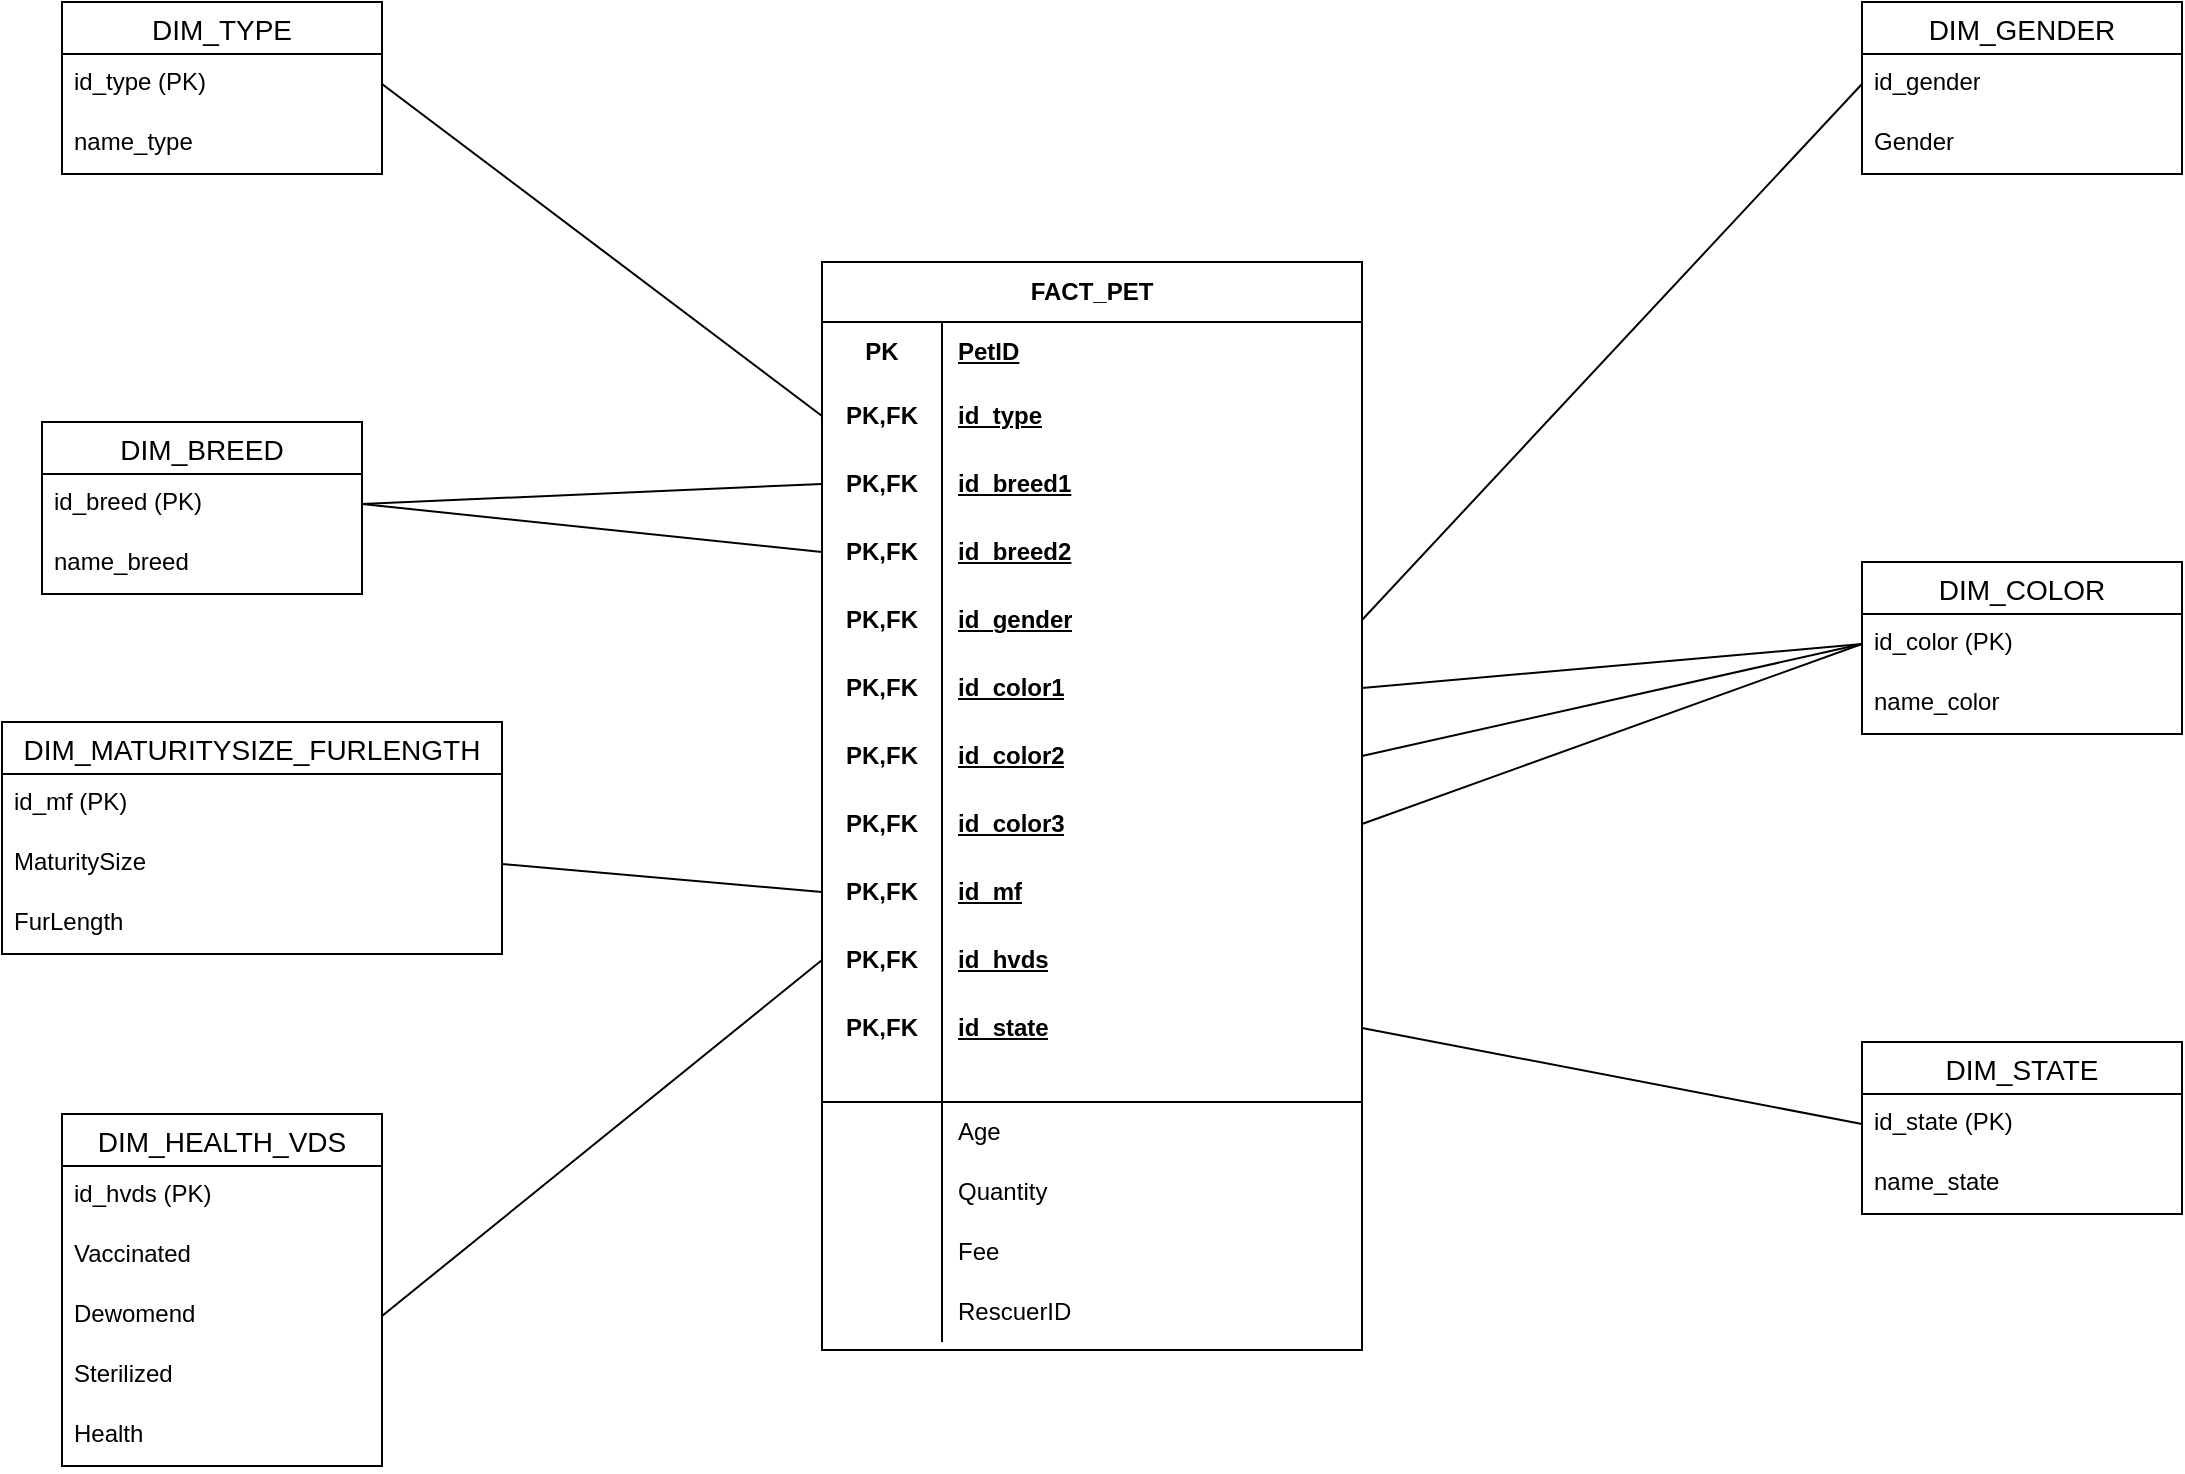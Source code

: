 <mxfile version="22.1.11" type="device">
  <diagram name="Page-1" id="OgyzmDDnwoDQmDSGzSeP">
    <mxGraphModel dx="1290" dy="629" grid="1" gridSize="10" guides="1" tooltips="1" connect="1" arrows="1" fold="1" page="1" pageScale="1" pageWidth="2339" pageHeight="3300" math="0" shadow="0">
      <root>
        <mxCell id="0" />
        <mxCell id="1" parent="0" />
        <mxCell id="K84v8rW9LnWhSvefzaGn-15" value="DIM_TYPE" style="swimlane;fontStyle=0;childLayout=stackLayout;horizontal=1;startSize=26;horizontalStack=0;resizeParent=1;resizeParentMax=0;resizeLast=0;collapsible=1;marginBottom=0;align=center;fontSize=14;" parent="1" vertex="1">
          <mxGeometry x="140" y="760" width="160" height="86" as="geometry" />
        </mxCell>
        <mxCell id="K84v8rW9LnWhSvefzaGn-16" value="id_type (PK)" style="text;strokeColor=none;fillColor=none;spacingLeft=4;spacingRight=4;overflow=hidden;rotatable=0;points=[[0,0.5],[1,0.5]];portConstraint=eastwest;fontSize=12;whiteSpace=wrap;html=1;" parent="K84v8rW9LnWhSvefzaGn-15" vertex="1">
          <mxGeometry y="26" width="160" height="30" as="geometry" />
        </mxCell>
        <mxCell id="K84v8rW9LnWhSvefzaGn-17" value="name_type" style="text;strokeColor=none;fillColor=none;spacingLeft=4;spacingRight=4;overflow=hidden;rotatable=0;points=[[0,0.5],[1,0.5]];portConstraint=eastwest;fontSize=12;whiteSpace=wrap;html=1;" parent="K84v8rW9LnWhSvefzaGn-15" vertex="1">
          <mxGeometry y="56" width="160" height="30" as="geometry" />
        </mxCell>
        <mxCell id="K84v8rW9LnWhSvefzaGn-19" value="DIM_BREED" style="swimlane;fontStyle=0;childLayout=stackLayout;horizontal=1;startSize=26;horizontalStack=0;resizeParent=1;resizeParentMax=0;resizeLast=0;collapsible=1;marginBottom=0;align=center;fontSize=14;" parent="1" vertex="1">
          <mxGeometry x="130" y="970" width="160" height="86" as="geometry" />
        </mxCell>
        <mxCell id="K84v8rW9LnWhSvefzaGn-20" value="id_breed (PK)" style="text;strokeColor=none;fillColor=none;spacingLeft=4;spacingRight=4;overflow=hidden;rotatable=0;points=[[0,0.5],[1,0.5]];portConstraint=eastwest;fontSize=12;whiteSpace=wrap;html=1;" parent="K84v8rW9LnWhSvefzaGn-19" vertex="1">
          <mxGeometry y="26" width="160" height="30" as="geometry" />
        </mxCell>
        <mxCell id="K84v8rW9LnWhSvefzaGn-21" value="name_breed" style="text;strokeColor=none;fillColor=none;spacingLeft=4;spacingRight=4;overflow=hidden;rotatable=0;points=[[0,0.5],[1,0.5]];portConstraint=eastwest;fontSize=12;whiteSpace=wrap;html=1;" parent="K84v8rW9LnWhSvefzaGn-19" vertex="1">
          <mxGeometry y="56" width="160" height="30" as="geometry" />
        </mxCell>
        <mxCell id="K84v8rW9LnWhSvefzaGn-27" value="DIM_COLOR" style="swimlane;fontStyle=0;childLayout=stackLayout;horizontal=1;startSize=26;horizontalStack=0;resizeParent=1;resizeParentMax=0;resizeLast=0;collapsible=1;marginBottom=0;align=center;fontSize=14;" parent="1" vertex="1">
          <mxGeometry x="1040" y="1040" width="160" height="86" as="geometry" />
        </mxCell>
        <mxCell id="K84v8rW9LnWhSvefzaGn-28" value="id_color (PK)" style="text;strokeColor=none;fillColor=none;spacingLeft=4;spacingRight=4;overflow=hidden;rotatable=0;points=[[0,0.5],[1,0.5]];portConstraint=eastwest;fontSize=12;whiteSpace=wrap;html=1;" parent="K84v8rW9LnWhSvefzaGn-27" vertex="1">
          <mxGeometry y="26" width="160" height="30" as="geometry" />
        </mxCell>
        <mxCell id="K84v8rW9LnWhSvefzaGn-29" value="name_color" style="text;strokeColor=none;fillColor=none;spacingLeft=4;spacingRight=4;overflow=hidden;rotatable=0;points=[[0,0.5],[1,0.5]];portConstraint=eastwest;fontSize=12;whiteSpace=wrap;html=1;" parent="K84v8rW9LnWhSvefzaGn-27" vertex="1">
          <mxGeometry y="56" width="160" height="30" as="geometry" />
        </mxCell>
        <mxCell id="K84v8rW9LnWhSvefzaGn-35" value="DIM_STATE" style="swimlane;fontStyle=0;childLayout=stackLayout;horizontal=1;startSize=26;horizontalStack=0;resizeParent=1;resizeParentMax=0;resizeLast=0;collapsible=1;marginBottom=0;align=center;fontSize=14;" parent="1" vertex="1">
          <mxGeometry x="1040" y="1280" width="160" height="86" as="geometry" />
        </mxCell>
        <mxCell id="K84v8rW9LnWhSvefzaGn-36" value="id_state (PK)" style="text;strokeColor=none;fillColor=none;spacingLeft=4;spacingRight=4;overflow=hidden;rotatable=0;points=[[0,0.5],[1,0.5]];portConstraint=eastwest;fontSize=12;whiteSpace=wrap;html=1;" parent="K84v8rW9LnWhSvefzaGn-35" vertex="1">
          <mxGeometry y="26" width="160" height="30" as="geometry" />
        </mxCell>
        <mxCell id="K84v8rW9LnWhSvefzaGn-37" value="name_state" style="text;strokeColor=none;fillColor=none;spacingLeft=4;spacingRight=4;overflow=hidden;rotatable=0;points=[[0,0.5],[1,0.5]];portConstraint=eastwest;fontSize=12;whiteSpace=wrap;html=1;" parent="K84v8rW9LnWhSvefzaGn-35" vertex="1">
          <mxGeometry y="56" width="160" height="30" as="geometry" />
        </mxCell>
        <mxCell id="K84v8rW9LnWhSvefzaGn-64" value="FACT_PET" style="shape=table;startSize=30;container=1;collapsible=1;childLayout=tableLayout;fixedRows=1;rowLines=0;fontStyle=1;align=center;resizeLast=1;html=1;whiteSpace=wrap;" parent="1" vertex="1">
          <mxGeometry x="520" y="890" width="270" height="544" as="geometry" />
        </mxCell>
        <mxCell id="K84v8rW9LnWhSvefzaGn-65" value="" style="shape=tableRow;horizontal=0;startSize=0;swimlaneHead=0;swimlaneBody=0;fillColor=none;collapsible=0;dropTarget=0;points=[[0,0.5],[1,0.5]];portConstraint=eastwest;top=0;left=0;right=0;bottom=0;html=1;" parent="K84v8rW9LnWhSvefzaGn-64" vertex="1">
          <mxGeometry y="30" width="270" height="30" as="geometry" />
        </mxCell>
        <mxCell id="K84v8rW9LnWhSvefzaGn-66" value="PK" style="shape=partialRectangle;connectable=0;fillColor=none;top=0;left=0;bottom=0;right=0;fontStyle=1;overflow=hidden;html=1;whiteSpace=wrap;" parent="K84v8rW9LnWhSvefzaGn-65" vertex="1">
          <mxGeometry width="60" height="30" as="geometry">
            <mxRectangle width="60" height="30" as="alternateBounds" />
          </mxGeometry>
        </mxCell>
        <mxCell id="K84v8rW9LnWhSvefzaGn-67" value="PetID" style="shape=partialRectangle;connectable=0;fillColor=none;top=0;left=0;bottom=0;right=0;align=left;spacingLeft=6;fontStyle=5;overflow=hidden;html=1;whiteSpace=wrap;" parent="K84v8rW9LnWhSvefzaGn-65" vertex="1">
          <mxGeometry x="60" width="210" height="30" as="geometry">
            <mxRectangle width="210" height="30" as="alternateBounds" />
          </mxGeometry>
        </mxCell>
        <mxCell id="K84v8rW9LnWhSvefzaGn-92" value="" style="shape=tableRow;horizontal=0;startSize=0;swimlaneHead=0;swimlaneBody=0;fillColor=none;collapsible=0;dropTarget=0;points=[[0,0.5],[1,0.5]];portConstraint=eastwest;top=0;left=0;right=0;bottom=0;html=1;" parent="K84v8rW9LnWhSvefzaGn-64" vertex="1">
          <mxGeometry y="60" width="270" height="34" as="geometry" />
        </mxCell>
        <mxCell id="K84v8rW9LnWhSvefzaGn-93" value="PK,FK" style="shape=partialRectangle;connectable=0;fillColor=none;top=0;left=0;bottom=0;right=0;fontStyle=1;overflow=hidden;html=1;whiteSpace=wrap;" parent="K84v8rW9LnWhSvefzaGn-92" vertex="1">
          <mxGeometry width="60" height="34" as="geometry">
            <mxRectangle width="60" height="34" as="alternateBounds" />
          </mxGeometry>
        </mxCell>
        <mxCell id="K84v8rW9LnWhSvefzaGn-94" value="id_type" style="shape=partialRectangle;connectable=0;fillColor=none;top=0;left=0;bottom=0;right=0;align=left;spacingLeft=6;fontStyle=5;overflow=hidden;html=1;whiteSpace=wrap;" parent="K84v8rW9LnWhSvefzaGn-92" vertex="1">
          <mxGeometry x="60" width="210" height="34" as="geometry">
            <mxRectangle width="210" height="34" as="alternateBounds" />
          </mxGeometry>
        </mxCell>
        <mxCell id="K84v8rW9LnWhSvefzaGn-96" value="" style="shape=tableRow;horizontal=0;startSize=0;swimlaneHead=0;swimlaneBody=0;fillColor=none;collapsible=0;dropTarget=0;points=[[0,0.5],[1,0.5]];portConstraint=eastwest;top=0;left=0;right=0;bottom=0;html=1;" parent="K84v8rW9LnWhSvefzaGn-64" vertex="1">
          <mxGeometry y="94" width="270" height="34" as="geometry" />
        </mxCell>
        <mxCell id="K84v8rW9LnWhSvefzaGn-97" value="PK,FK" style="shape=partialRectangle;connectable=0;fillColor=none;top=0;left=0;bottom=0;right=0;fontStyle=1;overflow=hidden;html=1;whiteSpace=wrap;" parent="K84v8rW9LnWhSvefzaGn-96" vertex="1">
          <mxGeometry width="60" height="34" as="geometry">
            <mxRectangle width="60" height="34" as="alternateBounds" />
          </mxGeometry>
        </mxCell>
        <mxCell id="K84v8rW9LnWhSvefzaGn-98" value="id_breed1" style="shape=partialRectangle;connectable=0;fillColor=none;top=0;left=0;bottom=0;right=0;align=left;spacingLeft=6;fontStyle=5;overflow=hidden;html=1;whiteSpace=wrap;" parent="K84v8rW9LnWhSvefzaGn-96" vertex="1">
          <mxGeometry x="60" width="210" height="34" as="geometry">
            <mxRectangle width="210" height="34" as="alternateBounds" />
          </mxGeometry>
        </mxCell>
        <mxCell id="K84v8rW9LnWhSvefzaGn-136" value="" style="shape=tableRow;horizontal=0;startSize=0;swimlaneHead=0;swimlaneBody=0;fillColor=none;collapsible=0;dropTarget=0;points=[[0,0.5],[1,0.5]];portConstraint=eastwest;top=0;left=0;right=0;bottom=0;html=1;" parent="K84v8rW9LnWhSvefzaGn-64" vertex="1">
          <mxGeometry y="128" width="270" height="34" as="geometry" />
        </mxCell>
        <mxCell id="K84v8rW9LnWhSvefzaGn-137" value="PK,FK" style="shape=partialRectangle;connectable=0;fillColor=none;top=0;left=0;bottom=0;right=0;fontStyle=1;overflow=hidden;html=1;whiteSpace=wrap;" parent="K84v8rW9LnWhSvefzaGn-136" vertex="1">
          <mxGeometry width="60" height="34" as="geometry">
            <mxRectangle width="60" height="34" as="alternateBounds" />
          </mxGeometry>
        </mxCell>
        <mxCell id="K84v8rW9LnWhSvefzaGn-138" value="id_breed2" style="shape=partialRectangle;connectable=0;fillColor=none;top=0;left=0;bottom=0;right=0;align=left;spacingLeft=6;fontStyle=5;overflow=hidden;html=1;whiteSpace=wrap;" parent="K84v8rW9LnWhSvefzaGn-136" vertex="1">
          <mxGeometry x="60" width="210" height="34" as="geometry">
            <mxRectangle width="210" height="34" as="alternateBounds" />
          </mxGeometry>
        </mxCell>
        <mxCell id="7EuVzjhOuL0zNSIIq3fD-13" value="" style="shape=tableRow;horizontal=0;startSize=0;swimlaneHead=0;swimlaneBody=0;fillColor=none;collapsible=0;dropTarget=0;points=[[0,0.5],[1,0.5]];portConstraint=eastwest;top=0;left=0;right=0;bottom=0;html=1;" vertex="1" parent="K84v8rW9LnWhSvefzaGn-64">
          <mxGeometry y="162" width="270" height="34" as="geometry" />
        </mxCell>
        <mxCell id="7EuVzjhOuL0zNSIIq3fD-14" value="PK,FK" style="shape=partialRectangle;connectable=0;fillColor=none;top=0;left=0;bottom=0;right=0;fontStyle=1;overflow=hidden;html=1;whiteSpace=wrap;" vertex="1" parent="7EuVzjhOuL0zNSIIq3fD-13">
          <mxGeometry width="60" height="34" as="geometry">
            <mxRectangle width="60" height="34" as="alternateBounds" />
          </mxGeometry>
        </mxCell>
        <mxCell id="7EuVzjhOuL0zNSIIq3fD-15" value="id_gender" style="shape=partialRectangle;connectable=0;fillColor=none;top=0;left=0;bottom=0;right=0;align=left;spacingLeft=6;fontStyle=5;overflow=hidden;html=1;whiteSpace=wrap;" vertex="1" parent="7EuVzjhOuL0zNSIIq3fD-13">
          <mxGeometry x="60" width="210" height="34" as="geometry">
            <mxRectangle width="210" height="34" as="alternateBounds" />
          </mxGeometry>
        </mxCell>
        <mxCell id="7EuVzjhOuL0zNSIIq3fD-5" value="" style="shape=tableRow;horizontal=0;startSize=0;swimlaneHead=0;swimlaneBody=0;fillColor=none;collapsible=0;dropTarget=0;points=[[0,0.5],[1,0.5]];portConstraint=eastwest;top=0;left=0;right=0;bottom=0;html=1;" vertex="1" parent="K84v8rW9LnWhSvefzaGn-64">
          <mxGeometry y="196" width="270" height="34" as="geometry" />
        </mxCell>
        <mxCell id="7EuVzjhOuL0zNSIIq3fD-6" value="PK,FK" style="shape=partialRectangle;connectable=0;fillColor=none;top=0;left=0;bottom=0;right=0;fontStyle=1;overflow=hidden;html=1;whiteSpace=wrap;" vertex="1" parent="7EuVzjhOuL0zNSIIq3fD-5">
          <mxGeometry width="60" height="34" as="geometry">
            <mxRectangle width="60" height="34" as="alternateBounds" />
          </mxGeometry>
        </mxCell>
        <mxCell id="7EuVzjhOuL0zNSIIq3fD-7" value="id_color1" style="shape=partialRectangle;connectable=0;fillColor=none;top=0;left=0;bottom=0;right=0;align=left;spacingLeft=6;fontStyle=5;overflow=hidden;html=1;whiteSpace=wrap;" vertex="1" parent="7EuVzjhOuL0zNSIIq3fD-5">
          <mxGeometry x="60" width="210" height="34" as="geometry">
            <mxRectangle width="210" height="34" as="alternateBounds" />
          </mxGeometry>
        </mxCell>
        <mxCell id="7EuVzjhOuL0zNSIIq3fD-19" value="" style="shape=tableRow;horizontal=0;startSize=0;swimlaneHead=0;swimlaneBody=0;fillColor=none;collapsible=0;dropTarget=0;points=[[0,0.5],[1,0.5]];portConstraint=eastwest;top=0;left=0;right=0;bottom=0;html=1;" vertex="1" parent="K84v8rW9LnWhSvefzaGn-64">
          <mxGeometry y="230" width="270" height="34" as="geometry" />
        </mxCell>
        <mxCell id="7EuVzjhOuL0zNSIIq3fD-20" value="PK,FK" style="shape=partialRectangle;connectable=0;fillColor=none;top=0;left=0;bottom=0;right=0;fontStyle=1;overflow=hidden;html=1;whiteSpace=wrap;" vertex="1" parent="7EuVzjhOuL0zNSIIq3fD-19">
          <mxGeometry width="60" height="34" as="geometry">
            <mxRectangle width="60" height="34" as="alternateBounds" />
          </mxGeometry>
        </mxCell>
        <mxCell id="7EuVzjhOuL0zNSIIq3fD-21" value="id_color2" style="shape=partialRectangle;connectable=0;fillColor=none;top=0;left=0;bottom=0;right=0;align=left;spacingLeft=6;fontStyle=5;overflow=hidden;html=1;whiteSpace=wrap;" vertex="1" parent="7EuVzjhOuL0zNSIIq3fD-19">
          <mxGeometry x="60" width="210" height="34" as="geometry">
            <mxRectangle width="210" height="34" as="alternateBounds" />
          </mxGeometry>
        </mxCell>
        <mxCell id="7EuVzjhOuL0zNSIIq3fD-16" value="" style="shape=tableRow;horizontal=0;startSize=0;swimlaneHead=0;swimlaneBody=0;fillColor=none;collapsible=0;dropTarget=0;points=[[0,0.5],[1,0.5]];portConstraint=eastwest;top=0;left=0;right=0;bottom=0;html=1;" vertex="1" parent="K84v8rW9LnWhSvefzaGn-64">
          <mxGeometry y="264" width="270" height="34" as="geometry" />
        </mxCell>
        <mxCell id="7EuVzjhOuL0zNSIIq3fD-17" value="PK,FK" style="shape=partialRectangle;connectable=0;fillColor=none;top=0;left=0;bottom=0;right=0;fontStyle=1;overflow=hidden;html=1;whiteSpace=wrap;" vertex="1" parent="7EuVzjhOuL0zNSIIq3fD-16">
          <mxGeometry width="60" height="34" as="geometry">
            <mxRectangle width="60" height="34" as="alternateBounds" />
          </mxGeometry>
        </mxCell>
        <mxCell id="7EuVzjhOuL0zNSIIq3fD-18" value="id_color3" style="shape=partialRectangle;connectable=0;fillColor=none;top=0;left=0;bottom=0;right=0;align=left;spacingLeft=6;fontStyle=5;overflow=hidden;html=1;whiteSpace=wrap;" vertex="1" parent="7EuVzjhOuL0zNSIIq3fD-16">
          <mxGeometry x="60" width="210" height="34" as="geometry">
            <mxRectangle width="210" height="34" as="alternateBounds" />
          </mxGeometry>
        </mxCell>
        <mxCell id="7EuVzjhOuL0zNSIIq3fD-38" value="" style="shape=tableRow;horizontal=0;startSize=0;swimlaneHead=0;swimlaneBody=0;fillColor=none;collapsible=0;dropTarget=0;points=[[0,0.5],[1,0.5]];portConstraint=eastwest;top=0;left=0;right=0;bottom=0;html=1;" vertex="1" parent="K84v8rW9LnWhSvefzaGn-64">
          <mxGeometry y="298" width="270" height="34" as="geometry" />
        </mxCell>
        <mxCell id="7EuVzjhOuL0zNSIIq3fD-39" value="PK,FK" style="shape=partialRectangle;connectable=0;fillColor=none;top=0;left=0;bottom=0;right=0;fontStyle=1;overflow=hidden;html=1;whiteSpace=wrap;" vertex="1" parent="7EuVzjhOuL0zNSIIq3fD-38">
          <mxGeometry width="60" height="34" as="geometry">
            <mxRectangle width="60" height="34" as="alternateBounds" />
          </mxGeometry>
        </mxCell>
        <mxCell id="7EuVzjhOuL0zNSIIq3fD-40" value="id_mf" style="shape=partialRectangle;connectable=0;fillColor=none;top=0;left=0;bottom=0;right=0;align=left;spacingLeft=6;fontStyle=5;overflow=hidden;html=1;whiteSpace=wrap;" vertex="1" parent="7EuVzjhOuL0zNSIIq3fD-38">
          <mxGeometry x="60" width="210" height="34" as="geometry">
            <mxRectangle width="210" height="34" as="alternateBounds" />
          </mxGeometry>
        </mxCell>
        <mxCell id="7EuVzjhOuL0zNSIIq3fD-52" value="" style="shape=tableRow;horizontal=0;startSize=0;swimlaneHead=0;swimlaneBody=0;fillColor=none;collapsible=0;dropTarget=0;points=[[0,0.5],[1,0.5]];portConstraint=eastwest;top=0;left=0;right=0;bottom=0;html=1;" vertex="1" parent="K84v8rW9LnWhSvefzaGn-64">
          <mxGeometry y="332" width="270" height="34" as="geometry" />
        </mxCell>
        <mxCell id="7EuVzjhOuL0zNSIIq3fD-53" value="PK,FK" style="shape=partialRectangle;connectable=0;fillColor=none;top=0;left=0;bottom=0;right=0;fontStyle=1;overflow=hidden;html=1;whiteSpace=wrap;" vertex="1" parent="7EuVzjhOuL0zNSIIq3fD-52">
          <mxGeometry width="60" height="34" as="geometry">
            <mxRectangle width="60" height="34" as="alternateBounds" />
          </mxGeometry>
        </mxCell>
        <mxCell id="7EuVzjhOuL0zNSIIq3fD-54" value="id_hvds" style="shape=partialRectangle;connectable=0;fillColor=none;top=0;left=0;bottom=0;right=0;align=left;spacingLeft=6;fontStyle=5;overflow=hidden;html=1;whiteSpace=wrap;" vertex="1" parent="7EuVzjhOuL0zNSIIq3fD-52">
          <mxGeometry x="60" width="210" height="34" as="geometry">
            <mxRectangle width="210" height="34" as="alternateBounds" />
          </mxGeometry>
        </mxCell>
        <mxCell id="K84v8rW9LnWhSvefzaGn-133" value="" style="shape=tableRow;horizontal=0;startSize=0;swimlaneHead=0;swimlaneBody=0;fillColor=none;collapsible=0;dropTarget=0;points=[[0,0.5],[1,0.5]];portConstraint=eastwest;top=0;left=0;right=0;bottom=0;html=1;" parent="K84v8rW9LnWhSvefzaGn-64" vertex="1">
          <mxGeometry y="366" width="270" height="34" as="geometry" />
        </mxCell>
        <mxCell id="K84v8rW9LnWhSvefzaGn-134" value="PK,FK" style="shape=partialRectangle;connectable=0;fillColor=none;top=0;left=0;bottom=0;right=0;fontStyle=1;overflow=hidden;html=1;whiteSpace=wrap;" parent="K84v8rW9LnWhSvefzaGn-133" vertex="1">
          <mxGeometry width="60" height="34" as="geometry">
            <mxRectangle width="60" height="34" as="alternateBounds" />
          </mxGeometry>
        </mxCell>
        <mxCell id="K84v8rW9LnWhSvefzaGn-135" value="id_state" style="shape=partialRectangle;connectable=0;fillColor=none;top=0;left=0;bottom=0;right=0;align=left;spacingLeft=6;fontStyle=5;overflow=hidden;html=1;whiteSpace=wrap;" parent="K84v8rW9LnWhSvefzaGn-133" vertex="1">
          <mxGeometry x="60" width="210" height="34" as="geometry">
            <mxRectangle width="210" height="34" as="alternateBounds" />
          </mxGeometry>
        </mxCell>
        <mxCell id="K84v8rW9LnWhSvefzaGn-68" value="" style="shape=tableRow;horizontal=0;startSize=0;swimlaneHead=0;swimlaneBody=0;fillColor=none;collapsible=0;dropTarget=0;points=[[0,0.5],[1,0.5]];portConstraint=eastwest;top=0;left=0;right=0;bottom=1;html=1;" parent="K84v8rW9LnWhSvefzaGn-64" vertex="1">
          <mxGeometry y="400" width="270" height="20" as="geometry" />
        </mxCell>
        <mxCell id="K84v8rW9LnWhSvefzaGn-69" value="" style="shape=partialRectangle;connectable=0;fillColor=none;top=0;left=0;bottom=0;right=0;fontStyle=1;overflow=hidden;html=1;whiteSpace=wrap;" parent="K84v8rW9LnWhSvefzaGn-68" vertex="1">
          <mxGeometry width="60" height="20" as="geometry">
            <mxRectangle width="60" height="20" as="alternateBounds" />
          </mxGeometry>
        </mxCell>
        <mxCell id="K84v8rW9LnWhSvefzaGn-70" value="" style="shape=partialRectangle;connectable=0;fillColor=none;top=0;left=0;bottom=0;right=0;align=left;spacingLeft=6;fontStyle=5;overflow=hidden;html=1;whiteSpace=wrap;" parent="K84v8rW9LnWhSvefzaGn-68" vertex="1">
          <mxGeometry x="60" width="210" height="20" as="geometry">
            <mxRectangle width="210" height="20" as="alternateBounds" />
          </mxGeometry>
        </mxCell>
        <mxCell id="K84v8rW9LnWhSvefzaGn-71" value="" style="shape=tableRow;horizontal=0;startSize=0;swimlaneHead=0;swimlaneBody=0;fillColor=none;collapsible=0;dropTarget=0;points=[[0,0.5],[1,0.5]];portConstraint=eastwest;top=0;left=0;right=0;bottom=0;html=1;" parent="K84v8rW9LnWhSvefzaGn-64" vertex="1">
          <mxGeometry y="420" width="270" height="30" as="geometry" />
        </mxCell>
        <mxCell id="K84v8rW9LnWhSvefzaGn-72" value="" style="shape=partialRectangle;connectable=0;fillColor=none;top=0;left=0;bottom=0;right=0;editable=1;overflow=hidden;html=1;whiteSpace=wrap;" parent="K84v8rW9LnWhSvefzaGn-71" vertex="1">
          <mxGeometry width="60" height="30" as="geometry">
            <mxRectangle width="60" height="30" as="alternateBounds" />
          </mxGeometry>
        </mxCell>
        <mxCell id="K84v8rW9LnWhSvefzaGn-73" value="Age" style="shape=partialRectangle;connectable=0;fillColor=none;top=0;left=0;bottom=0;right=0;align=left;spacingLeft=6;overflow=hidden;html=1;whiteSpace=wrap;" parent="K84v8rW9LnWhSvefzaGn-71" vertex="1">
          <mxGeometry x="60" width="210" height="30" as="geometry">
            <mxRectangle width="210" height="30" as="alternateBounds" />
          </mxGeometry>
        </mxCell>
        <mxCell id="K84v8rW9LnWhSvefzaGn-154" value="" style="shape=tableRow;horizontal=0;startSize=0;swimlaneHead=0;swimlaneBody=0;fillColor=none;collapsible=0;dropTarget=0;points=[[0,0.5],[1,0.5]];portConstraint=eastwest;top=0;left=0;right=0;bottom=0;html=1;" parent="K84v8rW9LnWhSvefzaGn-64" vertex="1">
          <mxGeometry y="450" width="270" height="30" as="geometry" />
        </mxCell>
        <mxCell id="K84v8rW9LnWhSvefzaGn-155" value="" style="shape=partialRectangle;connectable=0;fillColor=none;top=0;left=0;bottom=0;right=0;editable=1;overflow=hidden;html=1;whiteSpace=wrap;" parent="K84v8rW9LnWhSvefzaGn-154" vertex="1">
          <mxGeometry width="60" height="30" as="geometry">
            <mxRectangle width="60" height="30" as="alternateBounds" />
          </mxGeometry>
        </mxCell>
        <mxCell id="K84v8rW9LnWhSvefzaGn-156" value="Quantity" style="shape=partialRectangle;connectable=0;fillColor=none;top=0;left=0;bottom=0;right=0;align=left;spacingLeft=6;overflow=hidden;html=1;whiteSpace=wrap;" parent="K84v8rW9LnWhSvefzaGn-154" vertex="1">
          <mxGeometry x="60" width="210" height="30" as="geometry">
            <mxRectangle width="210" height="30" as="alternateBounds" />
          </mxGeometry>
        </mxCell>
        <mxCell id="K84v8rW9LnWhSvefzaGn-157" value="" style="shape=tableRow;horizontal=0;startSize=0;swimlaneHead=0;swimlaneBody=0;fillColor=none;collapsible=0;dropTarget=0;points=[[0,0.5],[1,0.5]];portConstraint=eastwest;top=0;left=0;right=0;bottom=0;html=1;" parent="K84v8rW9LnWhSvefzaGn-64" vertex="1">
          <mxGeometry y="480" width="270" height="30" as="geometry" />
        </mxCell>
        <mxCell id="K84v8rW9LnWhSvefzaGn-158" value="" style="shape=partialRectangle;connectable=0;fillColor=none;top=0;left=0;bottom=0;right=0;editable=1;overflow=hidden;html=1;whiteSpace=wrap;" parent="K84v8rW9LnWhSvefzaGn-157" vertex="1">
          <mxGeometry width="60" height="30" as="geometry">
            <mxRectangle width="60" height="30" as="alternateBounds" />
          </mxGeometry>
        </mxCell>
        <mxCell id="K84v8rW9LnWhSvefzaGn-159" value="Fee" style="shape=partialRectangle;connectable=0;fillColor=none;top=0;left=0;bottom=0;right=0;align=left;spacingLeft=6;overflow=hidden;html=1;whiteSpace=wrap;" parent="K84v8rW9LnWhSvefzaGn-157" vertex="1">
          <mxGeometry x="60" width="210" height="30" as="geometry">
            <mxRectangle width="210" height="30" as="alternateBounds" />
          </mxGeometry>
        </mxCell>
        <mxCell id="K84v8rW9LnWhSvefzaGn-160" value="" style="shape=tableRow;horizontal=0;startSize=0;swimlaneHead=0;swimlaneBody=0;fillColor=none;collapsible=0;dropTarget=0;points=[[0,0.5],[1,0.5]];portConstraint=eastwest;top=0;left=0;right=0;bottom=0;html=1;" parent="K84v8rW9LnWhSvefzaGn-64" vertex="1">
          <mxGeometry y="510" width="270" height="30" as="geometry" />
        </mxCell>
        <mxCell id="K84v8rW9LnWhSvefzaGn-161" value="" style="shape=partialRectangle;connectable=0;fillColor=none;top=0;left=0;bottom=0;right=0;editable=1;overflow=hidden;html=1;whiteSpace=wrap;" parent="K84v8rW9LnWhSvefzaGn-160" vertex="1">
          <mxGeometry width="60" height="30" as="geometry">
            <mxRectangle width="60" height="30" as="alternateBounds" />
          </mxGeometry>
        </mxCell>
        <mxCell id="K84v8rW9LnWhSvefzaGn-162" value="RescuerID" style="shape=partialRectangle;connectable=0;fillColor=none;top=0;left=0;bottom=0;right=0;align=left;spacingLeft=6;overflow=hidden;html=1;whiteSpace=wrap;" parent="K84v8rW9LnWhSvefzaGn-160" vertex="1">
          <mxGeometry x="60" width="210" height="30" as="geometry">
            <mxRectangle width="210" height="30" as="alternateBounds" />
          </mxGeometry>
        </mxCell>
        <mxCell id="K84v8rW9LnWhSvefzaGn-177" value="" style="endArrow=none;html=1;rounded=0;entryX=0;entryY=0.5;entryDx=0;entryDy=0;exitX=1;exitY=0.5;exitDx=0;exitDy=0;" parent="1" source="K84v8rW9LnWhSvefzaGn-16" target="K84v8rW9LnWhSvefzaGn-92" edge="1">
          <mxGeometry relative="1" as="geometry">
            <mxPoint x="210" y="1180" as="sourcePoint" />
            <mxPoint x="520" y="1185" as="targetPoint" />
          </mxGeometry>
        </mxCell>
        <mxCell id="K84v8rW9LnWhSvefzaGn-178" value="" style="endArrow=none;html=1;rounded=0;entryX=0;entryY=0.5;entryDx=0;entryDy=0;exitX=1;exitY=0.5;exitDx=0;exitDy=0;" parent="1" source="K84v8rW9LnWhSvefzaGn-20" target="K84v8rW9LnWhSvefzaGn-96" edge="1">
          <mxGeometry relative="1" as="geometry">
            <mxPoint x="200" y="1200" as="sourcePoint" />
            <mxPoint x="520" y="1185" as="targetPoint" />
          </mxGeometry>
        </mxCell>
        <mxCell id="K84v8rW9LnWhSvefzaGn-179" value="" style="endArrow=none;html=1;rounded=0;entryX=0;entryY=0.5;entryDx=0;entryDy=0;exitX=1;exitY=0.5;exitDx=0;exitDy=0;" parent="1" source="K84v8rW9LnWhSvefzaGn-133" target="K84v8rW9LnWhSvefzaGn-36" edge="1">
          <mxGeometry relative="1" as="geometry">
            <mxPoint x="880" y="1160" as="sourcePoint" />
            <mxPoint x="1040" y="1160" as="targetPoint" />
          </mxGeometry>
        </mxCell>
        <mxCell id="K84v8rW9LnWhSvefzaGn-180" value="" style="endArrow=none;html=1;rounded=0;entryX=0;entryY=0.5;entryDx=0;entryDy=0;exitX=1;exitY=0.5;exitDx=0;exitDy=0;" parent="1" source="7EuVzjhOuL0zNSIIq3fD-5" target="K84v8rW9LnWhSvefzaGn-28" edge="1">
          <mxGeometry relative="1" as="geometry">
            <mxPoint x="790" y="1185" as="sourcePoint" />
            <mxPoint x="1020" y="1260" as="targetPoint" />
          </mxGeometry>
        </mxCell>
        <mxCell id="7EuVzjhOuL0zNSIIq3fD-8" value="" style="endArrow=none;html=1;rounded=0;entryX=0;entryY=0.5;entryDx=0;entryDy=0;exitX=1;exitY=0.5;exitDx=0;exitDy=0;" edge="1" parent="1" source="7EuVzjhOuL0zNSIIq3fD-13" target="7EuVzjhOuL0zNSIIq3fD-29">
          <mxGeometry width="50" height="50" relative="1" as="geometry">
            <mxPoint x="880" y="960" as="sourcePoint" />
            <mxPoint x="1020" y="835" as="targetPoint" />
          </mxGeometry>
        </mxCell>
        <mxCell id="7EuVzjhOuL0zNSIIq3fD-22" value="" style="endArrow=none;html=1;rounded=0;entryX=0;entryY=0.5;entryDx=0;entryDy=0;exitX=1;exitY=0.5;exitDx=0;exitDy=0;" edge="1" parent="1" source="K84v8rW9LnWhSvefzaGn-20" target="K84v8rW9LnWhSvefzaGn-136">
          <mxGeometry width="50" height="50" relative="1" as="geometry">
            <mxPoint x="340" y="1220" as="sourcePoint" />
            <mxPoint x="390" y="1170" as="targetPoint" />
          </mxGeometry>
        </mxCell>
        <mxCell id="7EuVzjhOuL0zNSIIq3fD-28" value="DIM_GENDER" style="swimlane;fontStyle=0;childLayout=stackLayout;horizontal=1;startSize=26;horizontalStack=0;resizeParent=1;resizeParentMax=0;resizeLast=0;collapsible=1;marginBottom=0;align=center;fontSize=14;" vertex="1" parent="1">
          <mxGeometry x="1040" y="760" width="160" height="86" as="geometry" />
        </mxCell>
        <mxCell id="7EuVzjhOuL0zNSIIq3fD-29" value="id_gender" style="text;strokeColor=none;fillColor=none;spacingLeft=4;spacingRight=4;overflow=hidden;rotatable=0;points=[[0,0.5],[1,0.5]];portConstraint=eastwest;fontSize=12;whiteSpace=wrap;html=1;" vertex="1" parent="7EuVzjhOuL0zNSIIq3fD-28">
          <mxGeometry y="26" width="160" height="30" as="geometry" />
        </mxCell>
        <mxCell id="7EuVzjhOuL0zNSIIq3fD-30" value="Gender" style="text;strokeColor=none;fillColor=none;spacingLeft=4;spacingRight=4;overflow=hidden;rotatable=0;points=[[0,0.5],[1,0.5]];portConstraint=eastwest;fontSize=12;whiteSpace=wrap;html=1;" vertex="1" parent="7EuVzjhOuL0zNSIIq3fD-28">
          <mxGeometry y="56" width="160" height="30" as="geometry" />
        </mxCell>
        <mxCell id="7EuVzjhOuL0zNSIIq3fD-32" value="" style="endArrow=none;html=1;rounded=0;entryX=0;entryY=0.5;entryDx=0;entryDy=0;exitX=1;exitY=0.5;exitDx=0;exitDy=0;" edge="1" parent="1" source="7EuVzjhOuL0zNSIIq3fD-19" target="K84v8rW9LnWhSvefzaGn-28">
          <mxGeometry width="50" height="50" relative="1" as="geometry">
            <mxPoint x="880" y="1190" as="sourcePoint" />
            <mxPoint x="930" y="1140" as="targetPoint" />
          </mxGeometry>
        </mxCell>
        <mxCell id="7EuVzjhOuL0zNSIIq3fD-33" value="" style="endArrow=none;html=1;rounded=0;entryX=0;entryY=0.5;entryDx=0;entryDy=0;exitX=1;exitY=0.5;exitDx=0;exitDy=0;" edge="1" parent="1" source="7EuVzjhOuL0zNSIIq3fD-16" target="K84v8rW9LnWhSvefzaGn-28">
          <mxGeometry relative="1" as="geometry">
            <mxPoint x="880" y="1170" as="sourcePoint" />
            <mxPoint x="1040" y="1170" as="targetPoint" />
          </mxGeometry>
        </mxCell>
        <mxCell id="7EuVzjhOuL0zNSIIq3fD-34" value="DIM_MATURITYSIZE_FURLENGTH" style="swimlane;fontStyle=0;childLayout=stackLayout;horizontal=1;startSize=26;horizontalStack=0;resizeParent=1;resizeParentMax=0;resizeLast=0;collapsible=1;marginBottom=0;align=center;fontSize=14;" vertex="1" parent="1">
          <mxGeometry x="110" y="1120" width="250" height="116" as="geometry" />
        </mxCell>
        <mxCell id="7EuVzjhOuL0zNSIIq3fD-35" value="id_mf (PK)" style="text;strokeColor=none;fillColor=none;spacingLeft=4;spacingRight=4;overflow=hidden;rotatable=0;points=[[0,0.5],[1,0.5]];portConstraint=eastwest;fontSize=12;whiteSpace=wrap;html=1;" vertex="1" parent="7EuVzjhOuL0zNSIIq3fD-34">
          <mxGeometry y="26" width="250" height="30" as="geometry" />
        </mxCell>
        <mxCell id="7EuVzjhOuL0zNSIIq3fD-36" value="MaturitySize" style="text;strokeColor=none;fillColor=none;spacingLeft=4;spacingRight=4;overflow=hidden;rotatable=0;points=[[0,0.5],[1,0.5]];portConstraint=eastwest;fontSize=12;whiteSpace=wrap;html=1;" vertex="1" parent="7EuVzjhOuL0zNSIIq3fD-34">
          <mxGeometry y="56" width="250" height="30" as="geometry" />
        </mxCell>
        <mxCell id="7EuVzjhOuL0zNSIIq3fD-37" value="FurLength" style="text;strokeColor=none;fillColor=none;spacingLeft=4;spacingRight=4;overflow=hidden;rotatable=0;points=[[0,0.5],[1,0.5]];portConstraint=eastwest;fontSize=12;whiteSpace=wrap;html=1;" vertex="1" parent="7EuVzjhOuL0zNSIIq3fD-34">
          <mxGeometry y="86" width="250" height="30" as="geometry" />
        </mxCell>
        <mxCell id="7EuVzjhOuL0zNSIIq3fD-44" value="" style="endArrow=none;html=1;rounded=0;entryX=0;entryY=0.5;entryDx=0;entryDy=0;exitX=1;exitY=0.5;exitDx=0;exitDy=0;" edge="1" parent="1" source="7EuVzjhOuL0zNSIIq3fD-36" target="7EuVzjhOuL0zNSIIq3fD-38">
          <mxGeometry relative="1" as="geometry">
            <mxPoint x="160" y="1350" as="sourcePoint" />
            <mxPoint x="320" y="1350" as="targetPoint" />
          </mxGeometry>
        </mxCell>
        <mxCell id="7EuVzjhOuL0zNSIIq3fD-45" value="DIM_HEALTH_VDS" style="swimlane;fontStyle=0;childLayout=stackLayout;horizontal=1;startSize=26;horizontalStack=0;resizeParent=1;resizeParentMax=0;resizeLast=0;collapsible=1;marginBottom=0;align=center;fontSize=14;" vertex="1" parent="1">
          <mxGeometry x="140" y="1316" width="160" height="176" as="geometry" />
        </mxCell>
        <mxCell id="7EuVzjhOuL0zNSIIq3fD-46" value="id_hvds (PK)" style="text;strokeColor=none;fillColor=none;spacingLeft=4;spacingRight=4;overflow=hidden;rotatable=0;points=[[0,0.5],[1,0.5]];portConstraint=eastwest;fontSize=12;whiteSpace=wrap;html=1;" vertex="1" parent="7EuVzjhOuL0zNSIIq3fD-45">
          <mxGeometry y="26" width="160" height="30" as="geometry" />
        </mxCell>
        <mxCell id="7EuVzjhOuL0zNSIIq3fD-47" value="Vaccinated" style="text;strokeColor=none;fillColor=none;spacingLeft=4;spacingRight=4;overflow=hidden;rotatable=0;points=[[0,0.5],[1,0.5]];portConstraint=eastwest;fontSize=12;whiteSpace=wrap;html=1;" vertex="1" parent="7EuVzjhOuL0zNSIIq3fD-45">
          <mxGeometry y="56" width="160" height="30" as="geometry" />
        </mxCell>
        <mxCell id="7EuVzjhOuL0zNSIIq3fD-48" value="Dewomend" style="text;strokeColor=none;fillColor=none;spacingLeft=4;spacingRight=4;overflow=hidden;rotatable=0;points=[[0,0.5],[1,0.5]];portConstraint=eastwest;fontSize=12;whiteSpace=wrap;html=1;" vertex="1" parent="7EuVzjhOuL0zNSIIq3fD-45">
          <mxGeometry y="86" width="160" height="30" as="geometry" />
        </mxCell>
        <mxCell id="7EuVzjhOuL0zNSIIq3fD-49" value="Sterilized" style="text;strokeColor=none;fillColor=none;spacingLeft=4;spacingRight=4;overflow=hidden;rotatable=0;points=[[0,0.5],[1,0.5]];portConstraint=eastwest;fontSize=12;whiteSpace=wrap;html=1;" vertex="1" parent="7EuVzjhOuL0zNSIIq3fD-45">
          <mxGeometry y="116" width="160" height="30" as="geometry" />
        </mxCell>
        <mxCell id="7EuVzjhOuL0zNSIIq3fD-50" value="Health" style="text;strokeColor=none;fillColor=none;spacingLeft=4;spacingRight=4;overflow=hidden;rotatable=0;points=[[0,0.5],[1,0.5]];portConstraint=eastwest;fontSize=12;whiteSpace=wrap;html=1;" vertex="1" parent="7EuVzjhOuL0zNSIIq3fD-45">
          <mxGeometry y="146" width="160" height="30" as="geometry" />
        </mxCell>
        <mxCell id="7EuVzjhOuL0zNSIIq3fD-51" value="" style="endArrow=none;html=1;rounded=0;exitX=1;exitY=0.5;exitDx=0;exitDy=0;entryX=0;entryY=0.5;entryDx=0;entryDy=0;" edge="1" parent="1" source="7EuVzjhOuL0zNSIIq3fD-48" target="7EuVzjhOuL0zNSIIq3fD-52">
          <mxGeometry relative="1" as="geometry">
            <mxPoint x="360" y="1380" as="sourcePoint" />
            <mxPoint x="450" y="1410" as="targetPoint" />
          </mxGeometry>
        </mxCell>
      </root>
    </mxGraphModel>
  </diagram>
</mxfile>
